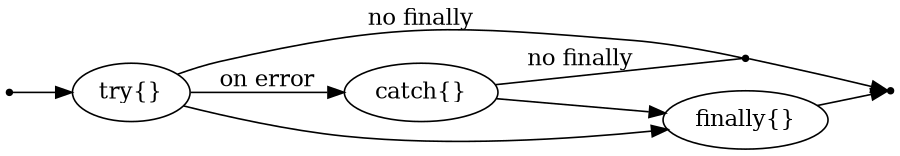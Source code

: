 digraph {
  size="6,11"
  rankdir="LR"

  start   [shape=point]
  end     [shape=point]
  x1      [shape=point]

  try     [label="try{}"]
  catch   [label="catch{}"]
  finally [label="finally{}"]
  
  start -> try
  try -> catch [label="on error"] 
  catch -> finally -> end
  try -> finally
  {try, catch} -> x1 [label="no finally",arrowhead=none]
  x1 -> end
}
